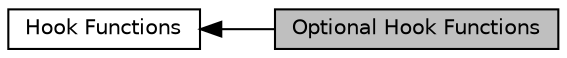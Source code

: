 digraph "Optional Hook Functions"
{
  edge [fontname="Helvetica",fontsize="10",labelfontname="Helvetica",labelfontsize="10"];
  node [fontname="Helvetica",fontsize="10",shape=record];
  rankdir=LR;
  Node0 [label="Optional Hook Functions",height=0.2,width=0.4,color="black", fillcolor="grey75", style="filled", fontcolor="black"];
  Node1 [label="Hook Functions",height=0.2,width=0.4,color="black", fillcolor="white", style="filled",URL="$group___a_p_r___util___hook.html"];
  Node1->Node0 [shape=plaintext, dir="back", style="solid"];
}
